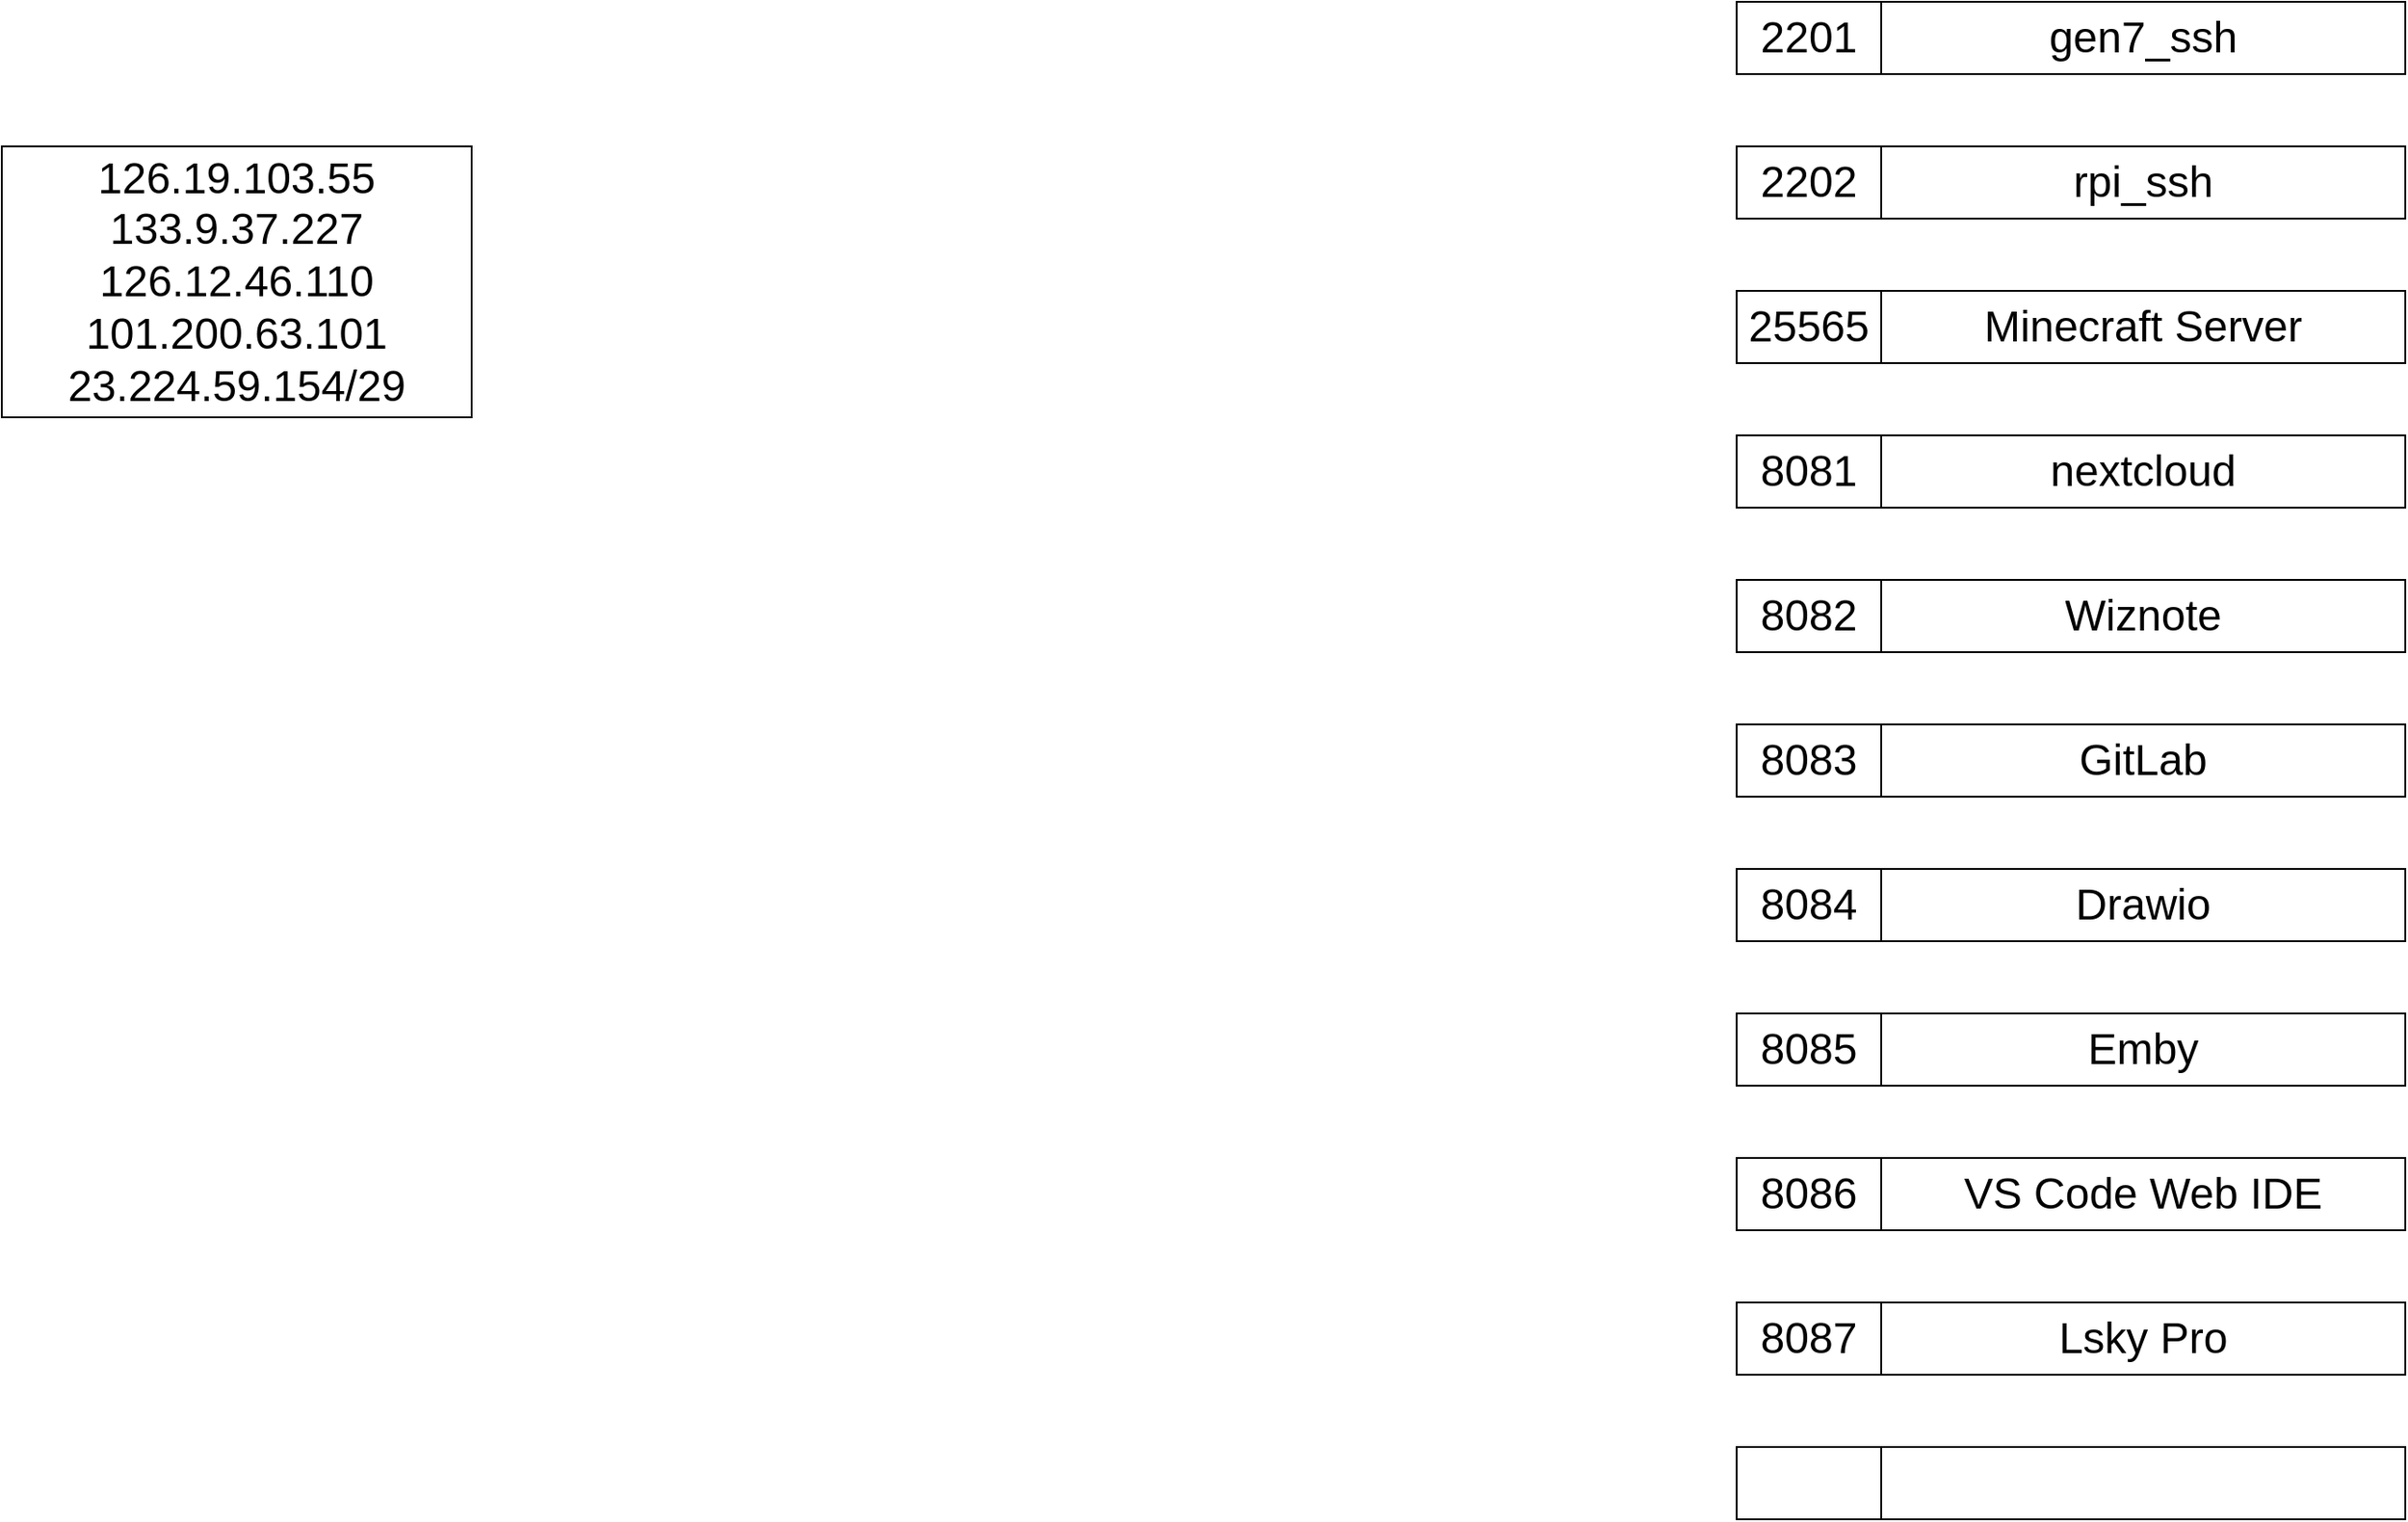 <mxfile version="18.0.3" type="github">
  <diagram id="kpf0GCSd1FjbnYlvIcRo" name="第 1 页">
    <mxGraphModel dx="836" dy="1364" grid="1" gridSize="10" guides="1" tooltips="1" connect="1" arrows="1" fold="1" page="1" pageScale="1" pageWidth="1654" pageHeight="1169" math="0" shadow="0">
      <root>
        <mxCell id="0" />
        <mxCell id="1" parent="0" />
        <mxCell id="nS-9vAhoZRd438oHz8kV-29" value="" style="shape=table;startSize=0;container=1;collapsible=0;childLayout=tableLayout;fontSize=24;" parent="1" vertex="1">
          <mxGeometry x="1200" y="240" width="370" height="40" as="geometry" />
        </mxCell>
        <mxCell id="nS-9vAhoZRd438oHz8kV-30" value="" style="shape=tableRow;horizontal=0;startSize=0;swimlaneHead=0;swimlaneBody=0;top=0;left=0;bottom=0;right=0;collapsible=0;dropTarget=0;fillColor=none;points=[[0,0.5],[1,0.5]];portConstraint=eastwest;fontSize=24;" parent="nS-9vAhoZRd438oHz8kV-29" vertex="1">
          <mxGeometry width="370" height="40" as="geometry" />
        </mxCell>
        <mxCell id="nS-9vAhoZRd438oHz8kV-31" value="25565" style="shape=partialRectangle;html=1;whiteSpace=wrap;connectable=0;overflow=hidden;fillColor=none;top=0;left=0;bottom=0;right=0;pointerEvents=1;fontSize=24;" parent="nS-9vAhoZRd438oHz8kV-30" vertex="1">
          <mxGeometry width="80" height="40" as="geometry">
            <mxRectangle width="80" height="40" as="alternateBounds" />
          </mxGeometry>
        </mxCell>
        <mxCell id="nS-9vAhoZRd438oHz8kV-32" value="Minecraft Server" style="shape=partialRectangle;html=1;whiteSpace=wrap;connectable=0;overflow=hidden;fillColor=none;top=0;left=0;bottom=0;right=0;pointerEvents=1;fontSize=24;" parent="nS-9vAhoZRd438oHz8kV-30" vertex="1">
          <mxGeometry x="80" width="290" height="40" as="geometry">
            <mxRectangle width="290" height="40" as="alternateBounds" />
          </mxGeometry>
        </mxCell>
        <mxCell id="nS-9vAhoZRd438oHz8kV-33" value="" style="shape=table;startSize=0;container=1;collapsible=0;childLayout=tableLayout;fontSize=24;" parent="1" vertex="1">
          <mxGeometry x="1200" y="160" width="370" height="40" as="geometry" />
        </mxCell>
        <mxCell id="nS-9vAhoZRd438oHz8kV-34" value="" style="shape=tableRow;horizontal=0;startSize=0;swimlaneHead=0;swimlaneBody=0;top=0;left=0;bottom=0;right=0;collapsible=0;dropTarget=0;fillColor=none;points=[[0,0.5],[1,0.5]];portConstraint=eastwest;fontSize=24;" parent="nS-9vAhoZRd438oHz8kV-33" vertex="1">
          <mxGeometry width="370" height="40" as="geometry" />
        </mxCell>
        <mxCell id="nS-9vAhoZRd438oHz8kV-35" value="2202" style="shape=partialRectangle;html=1;whiteSpace=wrap;connectable=0;overflow=hidden;fillColor=none;top=0;left=0;bottom=0;right=0;pointerEvents=1;fontSize=24;" parent="nS-9vAhoZRd438oHz8kV-34" vertex="1">
          <mxGeometry width="80" height="40" as="geometry">
            <mxRectangle width="80" height="40" as="alternateBounds" />
          </mxGeometry>
        </mxCell>
        <mxCell id="nS-9vAhoZRd438oHz8kV-36" value="rpi_ssh" style="shape=partialRectangle;html=1;whiteSpace=wrap;connectable=0;overflow=hidden;fillColor=none;top=0;left=0;bottom=0;right=0;pointerEvents=1;fontSize=24;" parent="nS-9vAhoZRd438oHz8kV-34" vertex="1">
          <mxGeometry x="80" width="290" height="40" as="geometry">
            <mxRectangle width="290" height="40" as="alternateBounds" />
          </mxGeometry>
        </mxCell>
        <mxCell id="nS-9vAhoZRd438oHz8kV-37" value="" style="shape=table;startSize=0;container=1;collapsible=0;childLayout=tableLayout;fontSize=24;" parent="1" vertex="1">
          <mxGeometry x="1200" y="560" width="370" height="40" as="geometry" />
        </mxCell>
        <mxCell id="nS-9vAhoZRd438oHz8kV-38" value="" style="shape=tableRow;horizontal=0;startSize=0;swimlaneHead=0;swimlaneBody=0;top=0;left=0;bottom=0;right=0;collapsible=0;dropTarget=0;fillColor=none;points=[[0,0.5],[1,0.5]];portConstraint=eastwest;fontSize=24;" parent="nS-9vAhoZRd438oHz8kV-37" vertex="1">
          <mxGeometry width="370" height="40" as="geometry" />
        </mxCell>
        <mxCell id="nS-9vAhoZRd438oHz8kV-39" value="8084" style="shape=partialRectangle;html=1;whiteSpace=wrap;connectable=0;overflow=hidden;fillColor=none;top=0;left=0;bottom=0;right=0;pointerEvents=1;fontSize=24;" parent="nS-9vAhoZRd438oHz8kV-38" vertex="1">
          <mxGeometry width="80" height="40" as="geometry">
            <mxRectangle width="80" height="40" as="alternateBounds" />
          </mxGeometry>
        </mxCell>
        <mxCell id="nS-9vAhoZRd438oHz8kV-40" value="Drawio" style="shape=partialRectangle;html=1;whiteSpace=wrap;connectable=0;overflow=hidden;fillColor=none;top=0;left=0;bottom=0;right=0;pointerEvents=1;fontSize=24;" parent="nS-9vAhoZRd438oHz8kV-38" vertex="1">
          <mxGeometry x="80" width="290" height="40" as="geometry">
            <mxRectangle width="290" height="40" as="alternateBounds" />
          </mxGeometry>
        </mxCell>
        <mxCell id="nS-9vAhoZRd438oHz8kV-42" value="" style="shape=table;startSize=0;container=1;collapsible=0;childLayout=tableLayout;fontSize=24;" parent="1" vertex="1">
          <mxGeometry x="1200" y="320" width="370" height="40" as="geometry" />
        </mxCell>
        <mxCell id="nS-9vAhoZRd438oHz8kV-43" value="" style="shape=tableRow;horizontal=0;startSize=0;swimlaneHead=0;swimlaneBody=0;top=0;left=0;bottom=0;right=0;collapsible=0;dropTarget=0;fillColor=none;points=[[0,0.5],[1,0.5]];portConstraint=eastwest;fontSize=24;" parent="nS-9vAhoZRd438oHz8kV-42" vertex="1">
          <mxGeometry width="370" height="40" as="geometry" />
        </mxCell>
        <mxCell id="nS-9vAhoZRd438oHz8kV-44" value="8081" style="shape=partialRectangle;html=1;whiteSpace=wrap;connectable=0;overflow=hidden;fillColor=none;top=0;left=0;bottom=0;right=0;pointerEvents=1;fontSize=24;" parent="nS-9vAhoZRd438oHz8kV-43" vertex="1">
          <mxGeometry width="80" height="40" as="geometry">
            <mxRectangle width="80" height="40" as="alternateBounds" />
          </mxGeometry>
        </mxCell>
        <mxCell id="nS-9vAhoZRd438oHz8kV-45" value="nextcloud" style="shape=partialRectangle;html=1;whiteSpace=wrap;connectable=0;overflow=hidden;fillColor=none;top=0;left=0;bottom=0;right=0;pointerEvents=1;fontSize=24;" parent="nS-9vAhoZRd438oHz8kV-43" vertex="1">
          <mxGeometry x="80" width="290" height="40" as="geometry">
            <mxRectangle width="290" height="40" as="alternateBounds" />
          </mxGeometry>
        </mxCell>
        <mxCell id="nS-9vAhoZRd438oHz8kV-46" value="" style="shape=table;startSize=0;container=1;collapsible=0;childLayout=tableLayout;fontSize=24;" parent="1" vertex="1">
          <mxGeometry x="1200" y="400" width="370" height="40" as="geometry" />
        </mxCell>
        <mxCell id="nS-9vAhoZRd438oHz8kV-47" value="" style="shape=tableRow;horizontal=0;startSize=0;swimlaneHead=0;swimlaneBody=0;top=0;left=0;bottom=0;right=0;collapsible=0;dropTarget=0;fillColor=none;points=[[0,0.5],[1,0.5]];portConstraint=eastwest;fontSize=24;" parent="nS-9vAhoZRd438oHz8kV-46" vertex="1">
          <mxGeometry width="370" height="40" as="geometry" />
        </mxCell>
        <mxCell id="nS-9vAhoZRd438oHz8kV-48" value="8082" style="shape=partialRectangle;html=1;whiteSpace=wrap;connectable=0;overflow=hidden;fillColor=none;top=0;left=0;bottom=0;right=0;pointerEvents=1;fontSize=24;" parent="nS-9vAhoZRd438oHz8kV-47" vertex="1">
          <mxGeometry width="80" height="40" as="geometry">
            <mxRectangle width="80" height="40" as="alternateBounds" />
          </mxGeometry>
        </mxCell>
        <mxCell id="nS-9vAhoZRd438oHz8kV-49" value="Wiznote" style="shape=partialRectangle;html=1;whiteSpace=wrap;connectable=0;overflow=hidden;fillColor=none;top=0;left=0;bottom=0;right=0;pointerEvents=1;fontSize=24;" parent="nS-9vAhoZRd438oHz8kV-47" vertex="1">
          <mxGeometry x="80" width="290" height="40" as="geometry">
            <mxRectangle width="290" height="40" as="alternateBounds" />
          </mxGeometry>
        </mxCell>
        <mxCell id="nS-9vAhoZRd438oHz8kV-50" value="" style="shape=table;startSize=0;container=1;collapsible=0;childLayout=tableLayout;fontSize=24;" parent="1" vertex="1">
          <mxGeometry x="1200" y="640" width="370" height="40" as="geometry" />
        </mxCell>
        <mxCell id="nS-9vAhoZRd438oHz8kV-51" value="" style="shape=tableRow;horizontal=0;startSize=0;swimlaneHead=0;swimlaneBody=0;top=0;left=0;bottom=0;right=0;collapsible=0;dropTarget=0;fillColor=none;points=[[0,0.5],[1,0.5]];portConstraint=eastwest;fontSize=24;" parent="nS-9vAhoZRd438oHz8kV-50" vertex="1">
          <mxGeometry width="370" height="40" as="geometry" />
        </mxCell>
        <mxCell id="nS-9vAhoZRd438oHz8kV-52" value="8085" style="shape=partialRectangle;html=1;whiteSpace=wrap;connectable=0;overflow=hidden;fillColor=none;top=0;left=0;bottom=0;right=0;pointerEvents=1;fontSize=24;" parent="nS-9vAhoZRd438oHz8kV-51" vertex="1">
          <mxGeometry width="80" height="40" as="geometry">
            <mxRectangle width="80" height="40" as="alternateBounds" />
          </mxGeometry>
        </mxCell>
        <mxCell id="nS-9vAhoZRd438oHz8kV-53" value="Emby" style="shape=partialRectangle;html=1;whiteSpace=wrap;connectable=0;overflow=hidden;fillColor=none;top=0;left=0;bottom=0;right=0;pointerEvents=1;fontSize=24;" parent="nS-9vAhoZRd438oHz8kV-51" vertex="1">
          <mxGeometry x="80" width="290" height="40" as="geometry">
            <mxRectangle width="290" height="40" as="alternateBounds" />
          </mxGeometry>
        </mxCell>
        <mxCell id="nS-9vAhoZRd438oHz8kV-54" value="" style="shape=table;startSize=0;container=1;collapsible=0;childLayout=tableLayout;fontSize=24;" parent="1" vertex="1">
          <mxGeometry x="1200" y="480" width="370" height="40" as="geometry" />
        </mxCell>
        <mxCell id="nS-9vAhoZRd438oHz8kV-55" value="" style="shape=tableRow;horizontal=0;startSize=0;swimlaneHead=0;swimlaneBody=0;top=0;left=0;bottom=0;right=0;collapsible=0;dropTarget=0;fillColor=none;points=[[0,0.5],[1,0.5]];portConstraint=eastwest;fontSize=24;" parent="nS-9vAhoZRd438oHz8kV-54" vertex="1">
          <mxGeometry width="370" height="40" as="geometry" />
        </mxCell>
        <mxCell id="nS-9vAhoZRd438oHz8kV-56" value="8083" style="shape=partialRectangle;html=1;whiteSpace=wrap;connectable=0;overflow=hidden;fillColor=none;top=0;left=0;bottom=0;right=0;pointerEvents=1;fontSize=24;" parent="nS-9vAhoZRd438oHz8kV-55" vertex="1">
          <mxGeometry width="80" height="40" as="geometry">
            <mxRectangle width="80" height="40" as="alternateBounds" />
          </mxGeometry>
        </mxCell>
        <mxCell id="nS-9vAhoZRd438oHz8kV-57" value="GitLab" style="shape=partialRectangle;html=1;whiteSpace=wrap;connectable=0;overflow=hidden;fillColor=none;top=0;left=0;bottom=0;right=0;pointerEvents=1;fontSize=24;" parent="nS-9vAhoZRd438oHz8kV-55" vertex="1">
          <mxGeometry x="80" width="290" height="40" as="geometry">
            <mxRectangle width="290" height="40" as="alternateBounds" />
          </mxGeometry>
        </mxCell>
        <mxCell id="nS-9vAhoZRd438oHz8kV-58" value="" style="shape=table;startSize=0;container=1;collapsible=0;childLayout=tableLayout;fontSize=24;" parent="1" vertex="1">
          <mxGeometry x="1200" y="720" width="370" height="40" as="geometry" />
        </mxCell>
        <mxCell id="nS-9vAhoZRd438oHz8kV-59" value="" style="shape=tableRow;horizontal=0;startSize=0;swimlaneHead=0;swimlaneBody=0;top=0;left=0;bottom=0;right=0;collapsible=0;dropTarget=0;fillColor=none;points=[[0,0.5],[1,0.5]];portConstraint=eastwest;fontSize=24;" parent="nS-9vAhoZRd438oHz8kV-58" vertex="1">
          <mxGeometry width="370" height="40" as="geometry" />
        </mxCell>
        <mxCell id="nS-9vAhoZRd438oHz8kV-60" value="8086" style="shape=partialRectangle;html=1;whiteSpace=wrap;connectable=0;overflow=hidden;fillColor=none;top=0;left=0;bottom=0;right=0;pointerEvents=1;fontSize=24;" parent="nS-9vAhoZRd438oHz8kV-59" vertex="1">
          <mxGeometry width="80" height="40" as="geometry">
            <mxRectangle width="80" height="40" as="alternateBounds" />
          </mxGeometry>
        </mxCell>
        <mxCell id="nS-9vAhoZRd438oHz8kV-61" value="VS Code Web IDE" style="shape=partialRectangle;html=1;whiteSpace=wrap;connectable=0;overflow=hidden;fillColor=none;top=0;left=0;bottom=0;right=0;pointerEvents=1;fontSize=24;" parent="nS-9vAhoZRd438oHz8kV-59" vertex="1">
          <mxGeometry x="80" width="290" height="40" as="geometry">
            <mxRectangle width="290" height="40" as="alternateBounds" />
          </mxGeometry>
        </mxCell>
        <mxCell id="nS-9vAhoZRd438oHz8kV-62" value="" style="shape=table;startSize=0;container=1;collapsible=0;childLayout=tableLayout;fontSize=24;" parent="1" vertex="1">
          <mxGeometry x="1200" y="800" width="370" height="40" as="geometry" />
        </mxCell>
        <mxCell id="nS-9vAhoZRd438oHz8kV-63" value="" style="shape=tableRow;horizontal=0;startSize=0;swimlaneHead=0;swimlaneBody=0;top=0;left=0;bottom=0;right=0;collapsible=0;dropTarget=0;fillColor=none;points=[[0,0.5],[1,0.5]];portConstraint=eastwest;fontSize=24;" parent="nS-9vAhoZRd438oHz8kV-62" vertex="1">
          <mxGeometry width="370" height="40" as="geometry" />
        </mxCell>
        <mxCell id="nS-9vAhoZRd438oHz8kV-64" value="8087" style="shape=partialRectangle;html=1;whiteSpace=wrap;connectable=0;overflow=hidden;fillColor=none;top=0;left=0;bottom=0;right=0;pointerEvents=1;fontSize=24;" parent="nS-9vAhoZRd438oHz8kV-63" vertex="1">
          <mxGeometry width="80" height="40" as="geometry">
            <mxRectangle width="80" height="40" as="alternateBounds" />
          </mxGeometry>
        </mxCell>
        <mxCell id="nS-9vAhoZRd438oHz8kV-65" value="&lt;span&gt;Lsky Pro&lt;/span&gt;" style="shape=partialRectangle;html=1;whiteSpace=wrap;connectable=0;overflow=hidden;fillColor=none;top=0;left=0;bottom=0;right=0;pointerEvents=1;fontSize=24;" parent="nS-9vAhoZRd438oHz8kV-63" vertex="1">
          <mxGeometry x="80" width="290" height="40" as="geometry">
            <mxRectangle width="290" height="40" as="alternateBounds" />
          </mxGeometry>
        </mxCell>
        <mxCell id="lpsO5w83taJX0NTQftPT-1" value="" style="shape=table;startSize=0;container=1;collapsible=0;childLayout=tableLayout;fontSize=24;" parent="1" vertex="1">
          <mxGeometry x="1200" y="880" width="370" height="40" as="geometry" />
        </mxCell>
        <mxCell id="lpsO5w83taJX0NTQftPT-2" value="" style="shape=tableRow;horizontal=0;startSize=0;swimlaneHead=0;swimlaneBody=0;top=0;left=0;bottom=0;right=0;collapsible=0;dropTarget=0;fillColor=none;points=[[0,0.5],[1,0.5]];portConstraint=eastwest;fontSize=24;" parent="lpsO5w83taJX0NTQftPT-1" vertex="1">
          <mxGeometry width="370" height="40" as="geometry" />
        </mxCell>
        <mxCell id="lpsO5w83taJX0NTQftPT-3" value="" style="shape=partialRectangle;html=1;whiteSpace=wrap;connectable=0;overflow=hidden;fillColor=none;top=0;left=0;bottom=0;right=0;pointerEvents=1;fontSize=24;" parent="lpsO5w83taJX0NTQftPT-2" vertex="1">
          <mxGeometry width="80" height="40" as="geometry">
            <mxRectangle width="80" height="40" as="alternateBounds" />
          </mxGeometry>
        </mxCell>
        <mxCell id="lpsO5w83taJX0NTQftPT-4" value="" style="shape=partialRectangle;html=1;whiteSpace=wrap;connectable=0;overflow=hidden;fillColor=none;top=0;left=0;bottom=0;right=0;pointerEvents=1;fontSize=24;" parent="lpsO5w83taJX0NTQftPT-2" vertex="1">
          <mxGeometry x="80" width="290" height="40" as="geometry">
            <mxRectangle width="290" height="40" as="alternateBounds" />
          </mxGeometry>
        </mxCell>
        <mxCell id="lpsO5w83taJX0NTQftPT-7" value="&lt;font style=&quot;font-size: 24px&quot;&gt;126.19.103.55&lt;br&gt;133.9.37.227&lt;br&gt;126.12.46.110&lt;br&gt;101.200.63.101&lt;br&gt;23.224.59.154/29&lt;br&gt;&lt;/font&gt;" style="rounded=0;whiteSpace=wrap;html=1;" parent="1" vertex="1">
          <mxGeometry x="240" y="160" width="260" height="150" as="geometry" />
        </mxCell>
        <mxCell id="8-p7ZexyJkSbv9v5hQkC-1" value="" style="shape=table;startSize=0;container=1;collapsible=0;childLayout=tableLayout;fontSize=24;" vertex="1" parent="1">
          <mxGeometry x="1200" y="80" width="370" height="40" as="geometry" />
        </mxCell>
        <mxCell id="8-p7ZexyJkSbv9v5hQkC-2" value="" style="shape=tableRow;horizontal=0;startSize=0;swimlaneHead=0;swimlaneBody=0;top=0;left=0;bottom=0;right=0;collapsible=0;dropTarget=0;fillColor=none;points=[[0,0.5],[1,0.5]];portConstraint=eastwest;fontSize=24;" vertex="1" parent="8-p7ZexyJkSbv9v5hQkC-1">
          <mxGeometry width="370" height="40" as="geometry" />
        </mxCell>
        <mxCell id="8-p7ZexyJkSbv9v5hQkC-3" value="2201" style="shape=partialRectangle;html=1;whiteSpace=wrap;connectable=0;overflow=hidden;fillColor=none;top=0;left=0;bottom=0;right=0;pointerEvents=1;fontSize=24;" vertex="1" parent="8-p7ZexyJkSbv9v5hQkC-2">
          <mxGeometry width="80" height="40" as="geometry">
            <mxRectangle width="80" height="40" as="alternateBounds" />
          </mxGeometry>
        </mxCell>
        <mxCell id="8-p7ZexyJkSbv9v5hQkC-4" value="gen7_ssh" style="shape=partialRectangle;html=1;whiteSpace=wrap;connectable=0;overflow=hidden;fillColor=none;top=0;left=0;bottom=0;right=0;pointerEvents=1;fontSize=24;" vertex="1" parent="8-p7ZexyJkSbv9v5hQkC-2">
          <mxGeometry x="80" width="290" height="40" as="geometry">
            <mxRectangle width="290" height="40" as="alternateBounds" />
          </mxGeometry>
        </mxCell>
      </root>
    </mxGraphModel>
  </diagram>
</mxfile>
